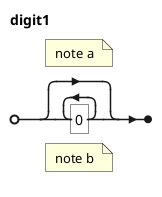{
  "sha1": "hafbdy0e5uc6g6nd2zq652v6md3kiww",
  "insertion": {
    "when": "2024-06-03T18:59:29.362Z",
    "url": "https://forum.plantuml.net/16694/ebnf-add-notes",
    "user": "plantuml@gmail.com"
  }
}
@startebnf
digit1 = (* note a *) {"0"} (* note b *);
@endebnf
